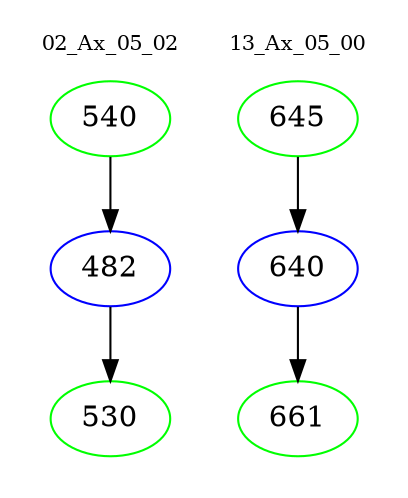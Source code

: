 digraph{
subgraph cluster_0 {
color = white
label = "02_Ax_05_02";
fontsize=10;
T0_540 [label="540", color="green"]
T0_540 -> T0_482 [color="black"]
T0_482 [label="482", color="blue"]
T0_482 -> T0_530 [color="black"]
T0_530 [label="530", color="green"]
}
subgraph cluster_1 {
color = white
label = "13_Ax_05_00";
fontsize=10;
T1_645 [label="645", color="green"]
T1_645 -> T1_640 [color="black"]
T1_640 [label="640", color="blue"]
T1_640 -> T1_661 [color="black"]
T1_661 [label="661", color="green"]
}
}
